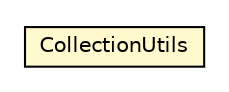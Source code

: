 #!/usr/local/bin/dot
#
# Class diagram 
# Generated by UMLGraph version R5_6_6-8-g8d7759 (http://www.umlgraph.org/)
#

digraph G {
	edge [fontname="Helvetica",fontsize=10,labelfontname="Helvetica",labelfontsize=10];
	node [fontname="Helvetica",fontsize=10,shape=plaintext];
	nodesep=0.25;
	ranksep=0.5;
	// org.dayatang.utils.CollectionUtils
	c29427 [label=<<table title="org.dayatang.utils.CollectionUtils" border="0" cellborder="1" cellspacing="0" cellpadding="2" port="p" bgcolor="lemonChiffon" href="./CollectionUtils.html">
		<tr><td><table border="0" cellspacing="0" cellpadding="1">
<tr><td align="center" balign="center"> CollectionUtils </td></tr>
		</table></td></tr>
		</table>>, URL="./CollectionUtils.html", fontname="Helvetica", fontcolor="black", fontsize=10.0];
}

